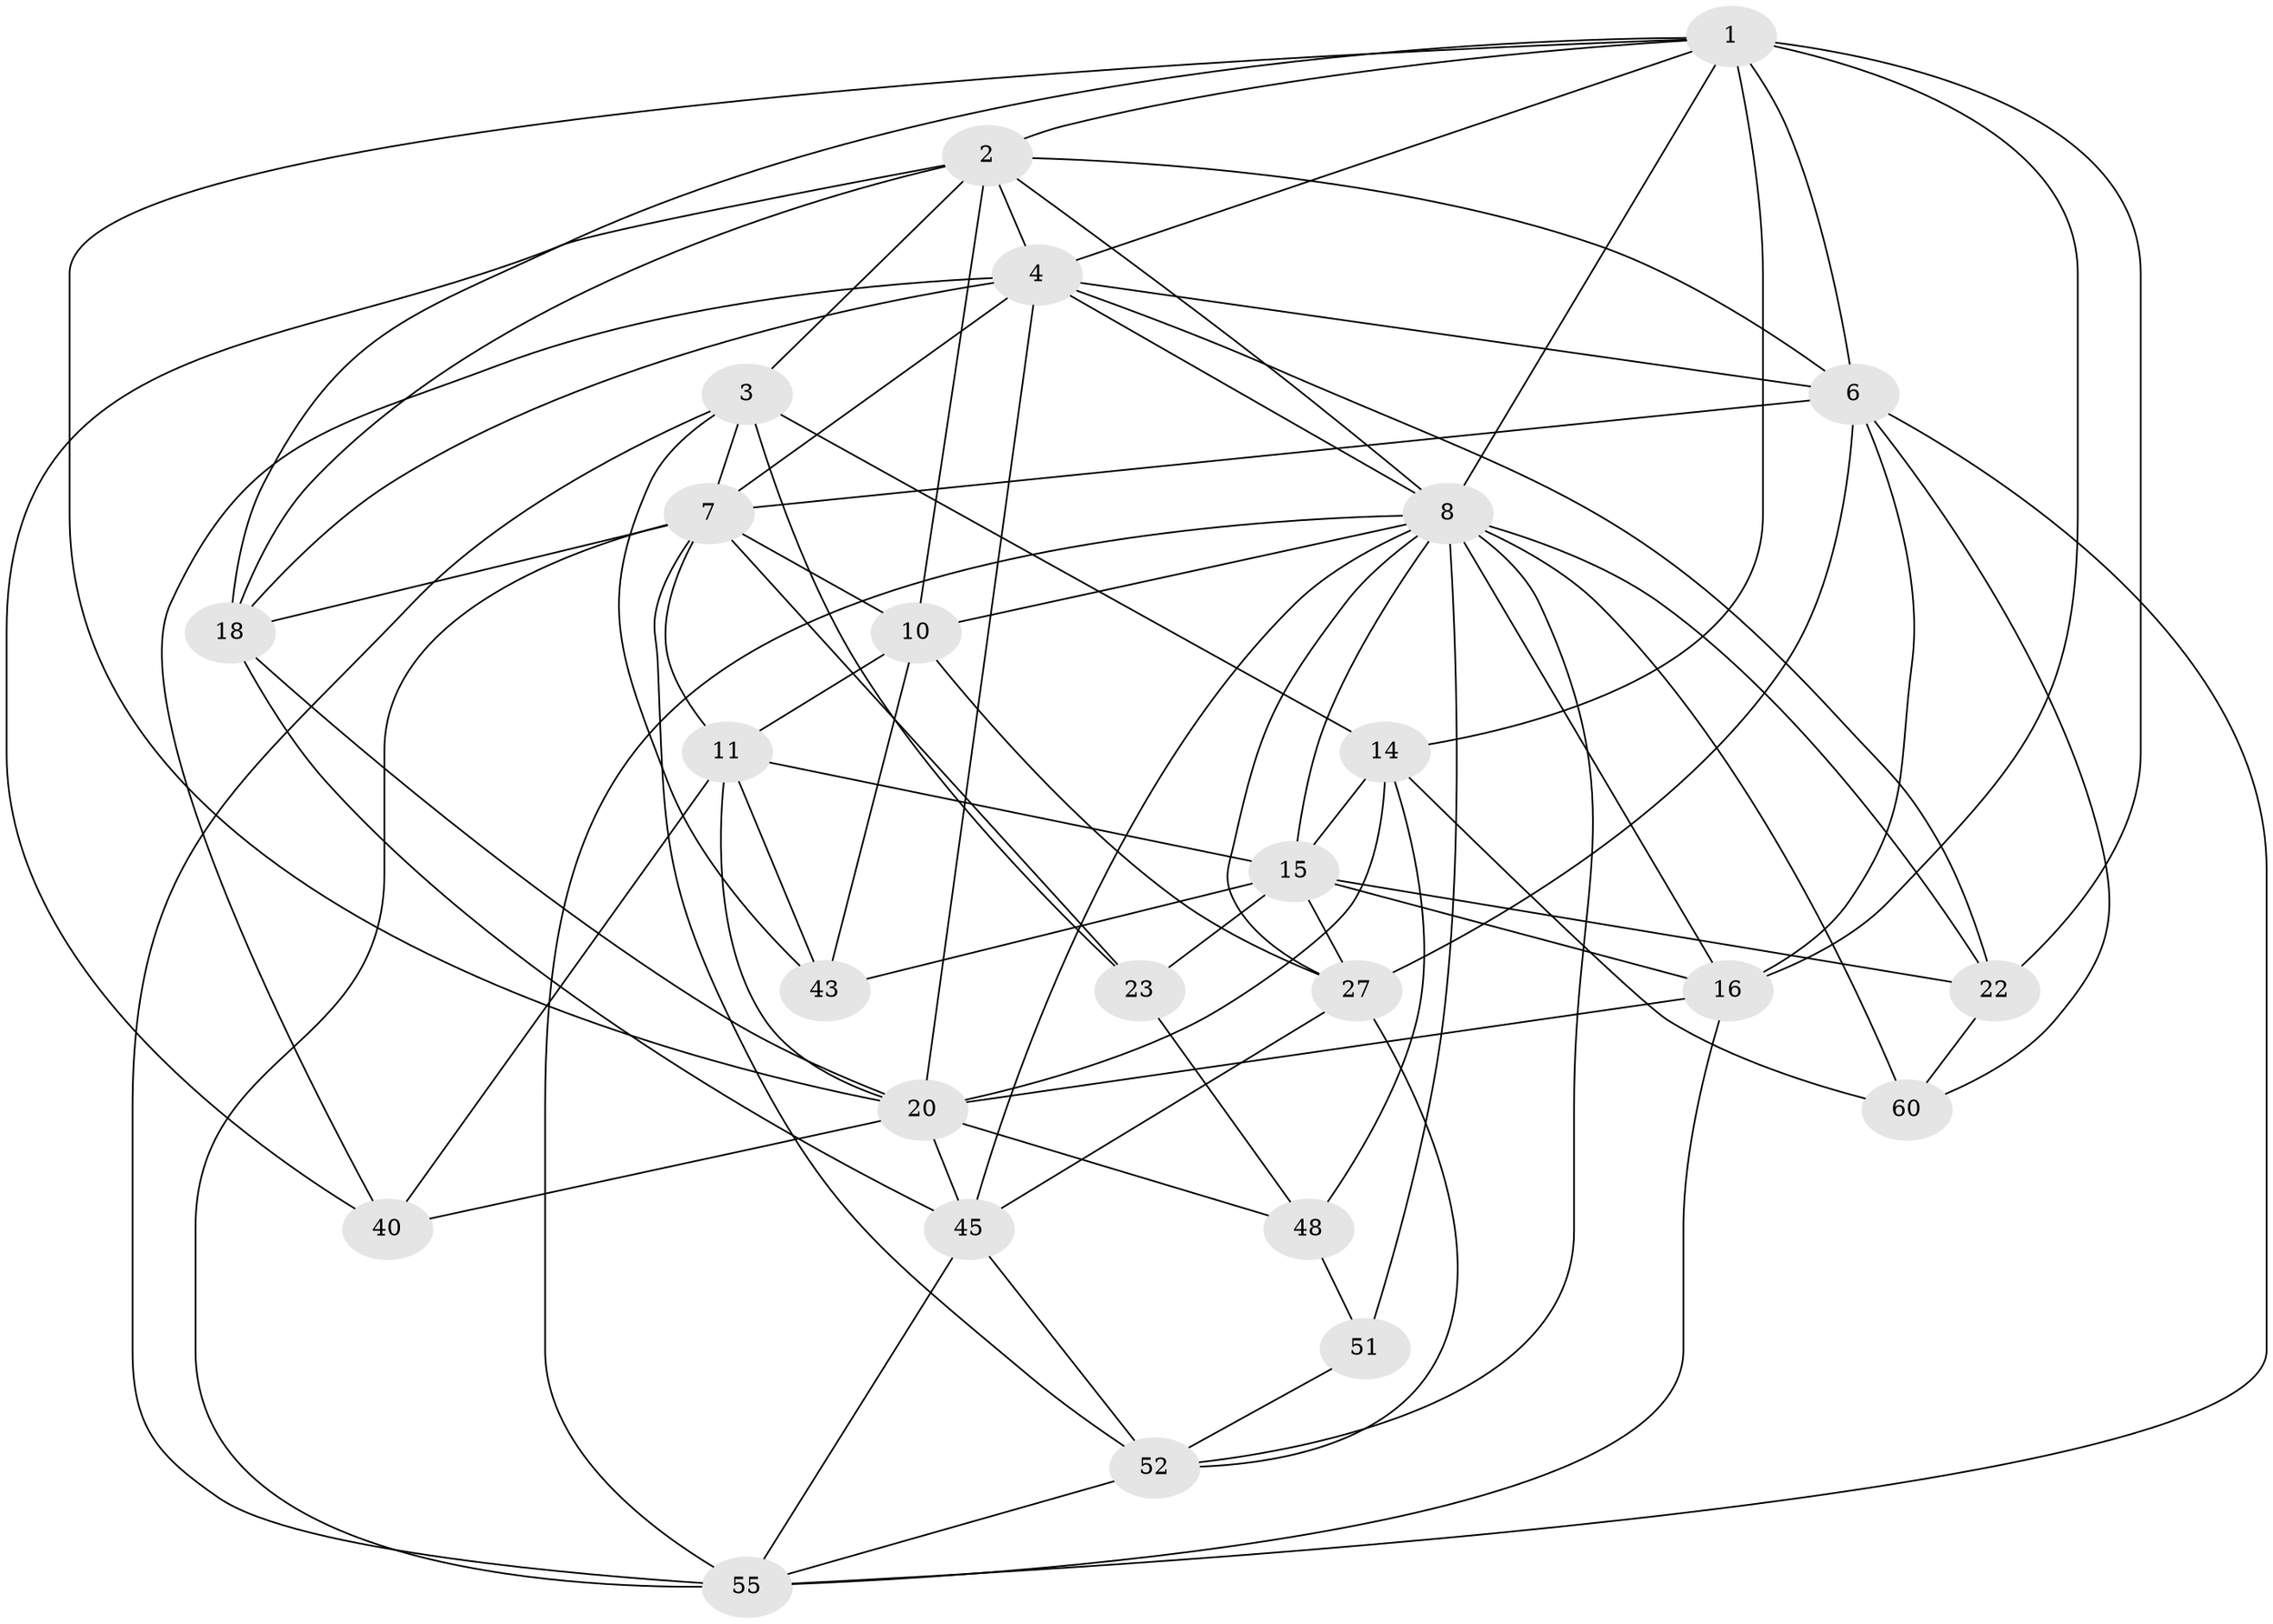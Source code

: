 // original degree distribution, {4: 1.0}
// Generated by graph-tools (version 1.1) at 2025/20/03/04/25 18:20:37]
// undirected, 25 vertices, 81 edges
graph export_dot {
graph [start="1"]
  node [color=gray90,style=filled];
  1 [super="+12"];
  2 [super="+49+9"];
  3 [super="+5"];
  4 [super="+30+25"];
  6 [super="+19+17"];
  7 [super="+38+21+41"];
  8 [super="+32+61+13"];
  10 [super="+50"];
  11 [super="+24"];
  14 [super="+62+28"];
  15 [super="+34+39"];
  16 [super="+47"];
  18 [super="+46"];
  20 [super="+37+26+42"];
  22 [super="+31"];
  23;
  27 [super="+35"];
  40;
  43;
  45 [super="+63"];
  48;
  51;
  52 [super="+53"];
  55 [super="+56+57"];
  60;
  1 -- 22 [weight=2];
  1 -- 14 [weight=2];
  1 -- 8 [weight=2];
  1 -- 2;
  1 -- 6;
  1 -- 16;
  1 -- 18;
  1 -- 20;
  1 -- 4;
  2 -- 4;
  2 -- 40;
  2 -- 8;
  2 -- 10;
  2 -- 18;
  2 -- 6;
  2 -- 3;
  3 -- 43;
  3 -- 55;
  3 -- 14;
  3 -- 23;
  3 -- 7;
  4 -- 40;
  4 -- 20;
  4 -- 22;
  4 -- 7 [weight=2];
  4 -- 18;
  4 -- 6;
  4 -- 8;
  6 -- 27;
  6 -- 16;
  6 -- 60;
  6 -- 55;
  6 -- 7;
  7 -- 23;
  7 -- 55;
  7 -- 10;
  7 -- 52;
  7 -- 18;
  7 -- 11;
  8 -- 55 [weight=2];
  8 -- 51 [weight=2];
  8 -- 15;
  8 -- 27;
  8 -- 10;
  8 -- 45;
  8 -- 16;
  8 -- 52;
  8 -- 22;
  8 -- 60;
  10 -- 27;
  10 -- 43;
  10 -- 11;
  11 -- 43;
  11 -- 20;
  11 -- 15;
  11 -- 40;
  14 -- 15;
  14 -- 60;
  14 -- 20 [weight=2];
  14 -- 48;
  15 -- 43;
  15 -- 23;
  15 -- 27;
  15 -- 16;
  15 -- 22;
  16 -- 55;
  16 -- 20;
  18 -- 45;
  18 -- 20;
  20 -- 40;
  20 -- 48;
  20 -- 45;
  22 -- 60;
  23 -- 48;
  27 -- 45;
  27 -- 52;
  45 -- 52;
  45 -- 55;
  48 -- 51;
  51 -- 52;
  52 -- 55;
}
